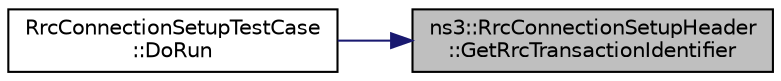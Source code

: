 digraph "ns3::RrcConnectionSetupHeader::GetRrcTransactionIdentifier"
{
 // LATEX_PDF_SIZE
  edge [fontname="Helvetica",fontsize="10",labelfontname="Helvetica",labelfontsize="10"];
  node [fontname="Helvetica",fontsize="10",shape=record];
  rankdir="RL";
  Node1 [label="ns3::RrcConnectionSetupHeader\l::GetRrcTransactionIdentifier",height=0.2,width=0.4,color="black", fillcolor="grey75", style="filled", fontcolor="black",tooltip="Getter for m_rrcTransactionIdentifier."];
  Node1 -> Node2 [dir="back",color="midnightblue",fontsize="10",style="solid",fontname="Helvetica"];
  Node2 [label="RrcConnectionSetupTestCase\l::DoRun",height=0.2,width=0.4,color="black", fillcolor="white", style="filled",URL="$class_rrc_connection_setup_test_case.html#a167082ea179ee6608f4cd608eef3b87e",tooltip="Implementation to actually run this TestCase."];
}
